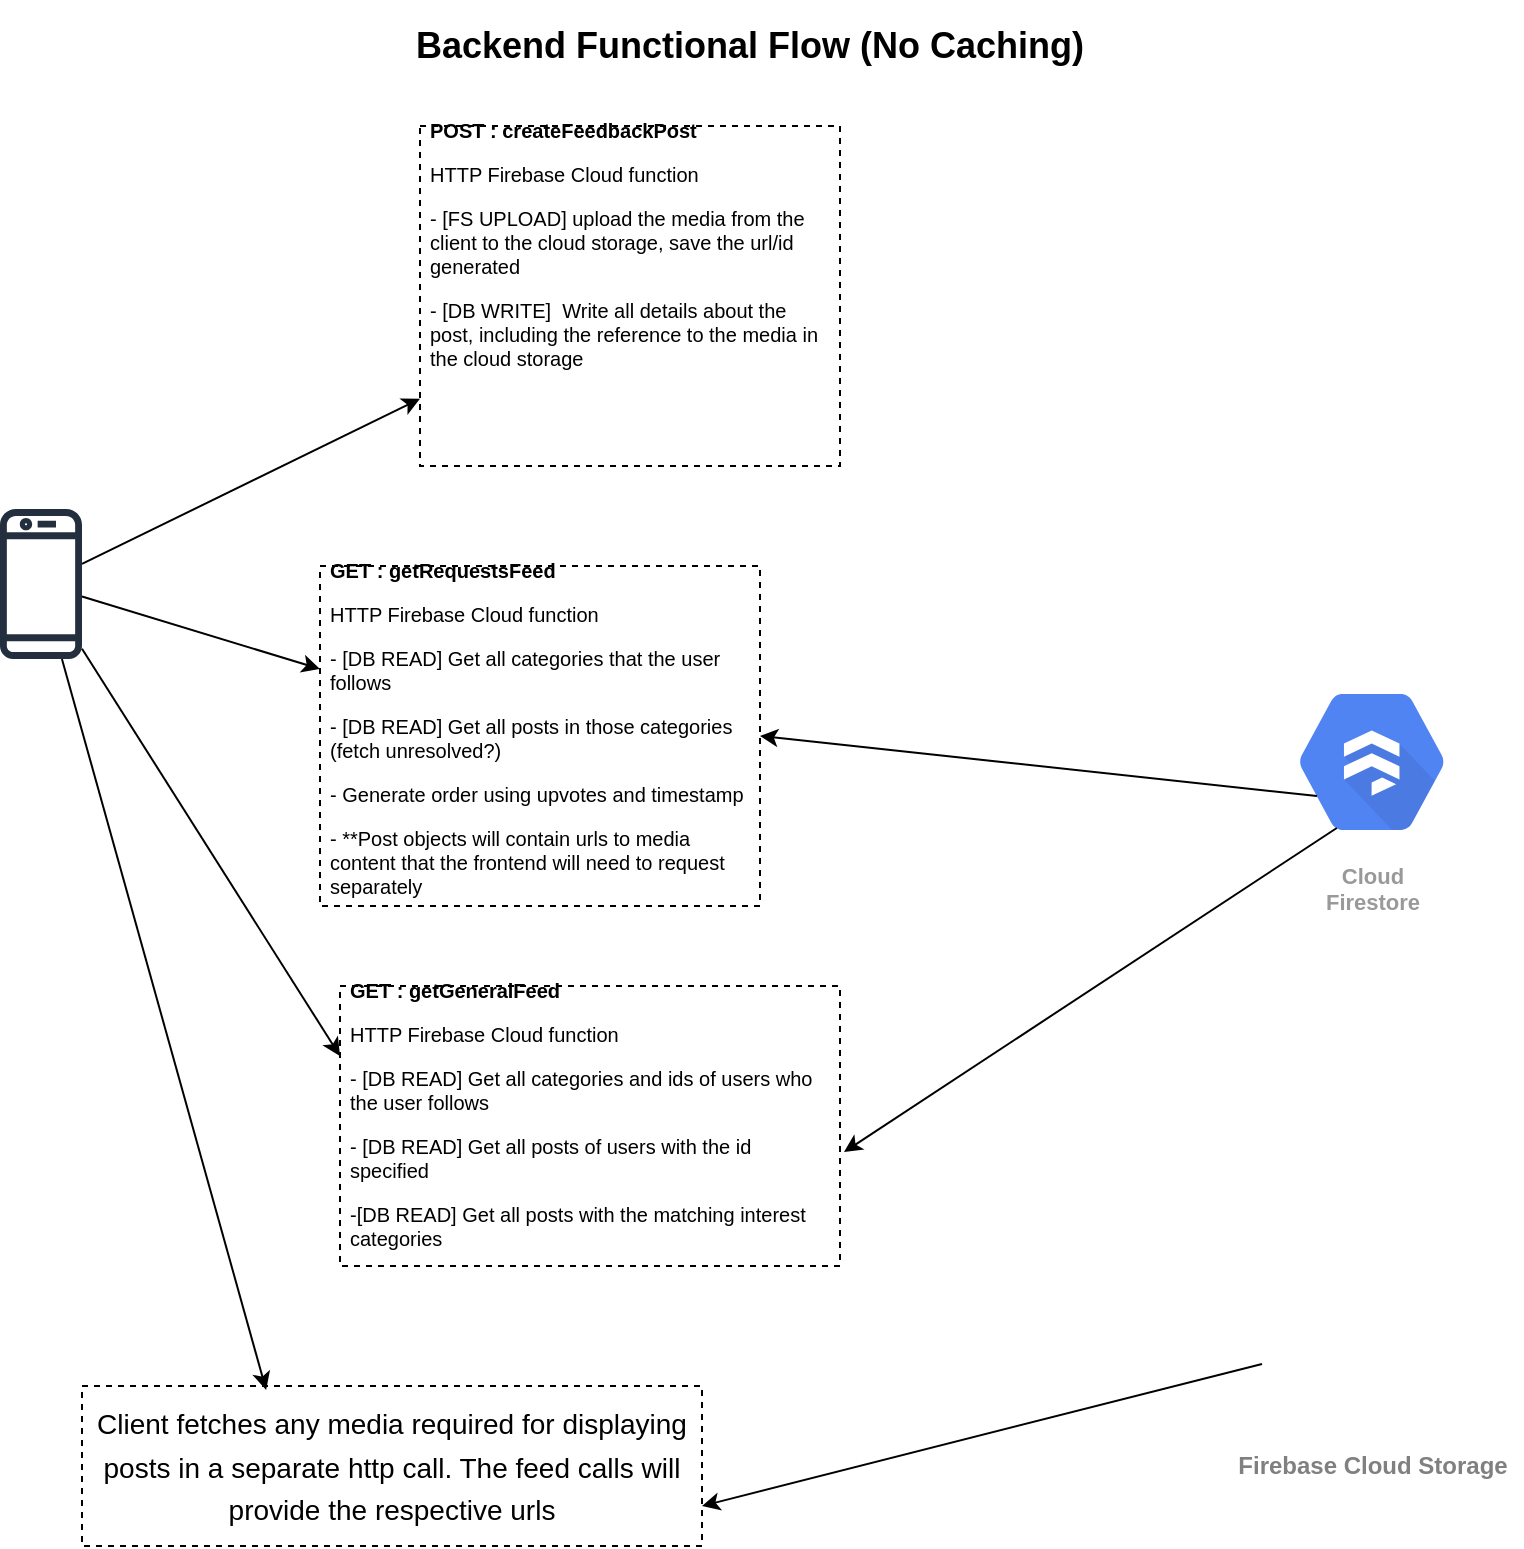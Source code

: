 <mxfile version="13.10.0" type="github">
  <diagram id="5DPtDh1HgJzNSaMUif5g" name="Page-1">
    <mxGraphModel dx="981" dy="548" grid="1" gridSize="10" guides="1" tooltips="1" connect="1" arrows="1" fold="1" page="1" pageScale="1" pageWidth="850" pageHeight="1100" math="0" shadow="0">
      <root>
        <mxCell id="0" />
        <mxCell id="1" parent="0" />
        <mxCell id="DvNGrMA5b_OGX1REUt0T-1" value="" style="outlineConnect=0;fontColor=#232F3E;gradientColor=none;fillColor=#232F3E;strokeColor=none;dashed=0;verticalLabelPosition=bottom;verticalAlign=top;align=center;html=1;fontSize=12;fontStyle=0;aspect=fixed;pointerEvents=1;shape=mxgraph.aws4.mobile_client;" parent="1" vertex="1">
          <mxGeometry x="60" y="290" width="41" height="78" as="geometry" />
        </mxCell>
        <mxCell id="DvNGrMA5b_OGX1REUt0T-2" value="" style="endArrow=classic;html=1;" parent="1" source="DvNGrMA5b_OGX1REUt0T-1" target="DvNGrMA5b_OGX1REUt0T-4" edge="1">
          <mxGeometry width="50" height="50" relative="1" as="geometry">
            <mxPoint x="101" y="290" as="sourcePoint" />
            <mxPoint x="290" y="110" as="targetPoint" />
          </mxGeometry>
        </mxCell>
        <mxCell id="DvNGrMA5b_OGX1REUt0T-4" value="&lt;h1 style=&quot;font-size: 10px&quot;&gt;&lt;font style=&quot;font-size: 10px&quot;&gt;POST : createFeedbackPost&lt;/font&gt;&lt;/h1&gt;&lt;p style=&quot;font-size: 10px&quot;&gt;&lt;font style=&quot;font-size: 10px&quot;&gt;HTTP Firebase Cloud function&lt;/font&gt;&lt;/p&gt;&lt;p style=&quot;font-size: 10px&quot;&gt;- [FS UPLOAD] upload the media from the client to the cloud storage, save the url/id generated&lt;/p&gt;&lt;p style=&quot;font-size: 10px&quot;&gt;- [DB WRITE]&amp;nbsp; Write all details about the post, including the reference to the media in the cloud storage&lt;/p&gt;&lt;p style=&quot;font-size: 10px&quot;&gt;&lt;br&gt;&lt;/p&gt;&lt;p style=&quot;font-size: 10px&quot;&gt;&lt;br&gt;&lt;/p&gt;&lt;p style=&quot;font-size: 13px&quot;&gt;&lt;br&gt;&lt;/p&gt;" style="text;html=1;fillColor=none;spacing=5;spacingTop=-20;whiteSpace=wrap;overflow=hidden;rounded=0;strokeColor=#000000;dashed=1;" parent="1" vertex="1">
          <mxGeometry x="270" y="100" width="210" height="170" as="geometry" />
        </mxCell>
        <mxCell id="DvNGrMA5b_OGX1REUt0T-6" value="Cloud&#xa;Firestore" style="html=1;fillColor=#5184F3;strokeColor=none;verticalAlign=top;labelPosition=center;verticalLabelPosition=bottom;align=center;spacingTop=-6;fontSize=11;fontStyle=1;fontColor=#999999;shape=mxgraph.gcp2.hexIcon;prIcon=cloud_firestore" parent="1" vertex="1">
          <mxGeometry x="691" y="368" width="110" height="100" as="geometry" />
        </mxCell>
        <mxCell id="DvNGrMA5b_OGX1REUt0T-7" value="" style="endArrow=classic;html=1;" parent="1" source="DvNGrMA5b_OGX1REUt0T-1" target="DvNGrMA5b_OGX1REUt0T-8" edge="1">
          <mxGeometry width="50" height="50" relative="1" as="geometry">
            <mxPoint x="380" y="230" as="sourcePoint" />
            <mxPoint x="240" y="329" as="targetPoint" />
          </mxGeometry>
        </mxCell>
        <mxCell id="DvNGrMA5b_OGX1REUt0T-8" value="&lt;h1 style=&quot;font-size: 10px&quot;&gt;&lt;font style=&quot;font-size: 10px&quot;&gt;GET : getRequestsFeed&lt;/font&gt;&lt;/h1&gt;&lt;p style=&quot;font-size: 10px&quot;&gt;&lt;font style=&quot;font-size: 10px&quot;&gt;HTTP Firebase Cloud function&lt;/font&gt;&lt;/p&gt;&lt;p style=&quot;font-size: 10px&quot;&gt;&lt;font style=&quot;font-size: 10px&quot;&gt;- [DB READ] Get all categories that the user follows&lt;/font&gt;&lt;/p&gt;&lt;p style=&quot;font-size: 10px&quot;&gt;&lt;font style=&quot;font-size: 10px&quot;&gt;- [DB READ] Get all posts in those categories&amp;nbsp; (fetch unresolved?)&amp;nbsp;&lt;/font&gt;&lt;/p&gt;&lt;p style=&quot;font-size: 10px&quot;&gt;&lt;font style=&quot;font-size: 10px&quot;&gt;- Generate order using upvotes and timestamp&lt;/font&gt;&lt;/p&gt;&lt;p style=&quot;font-size: 10px&quot;&gt;&lt;font style=&quot;font-size: 10px&quot;&gt;- **Post objects will contain urls to media content that the frontend will need to request separately&amp;nbsp;&lt;/font&gt;&lt;/p&gt;" style="text;html=1;fillColor=none;spacing=5;spacingTop=-20;whiteSpace=wrap;overflow=hidden;rounded=0;strokeColor=#000000;dashed=1;" parent="1" vertex="1">
          <mxGeometry x="220" y="320" width="220" height="170" as="geometry" />
        </mxCell>
        <mxCell id="DvNGrMA5b_OGX1REUt0T-9" value="&lt;h1 style=&quot;font-size: 10px&quot;&gt;&lt;font style=&quot;font-size: 10px&quot;&gt;GET : getGeneralFeed&lt;/font&gt;&lt;/h1&gt;&lt;p style=&quot;font-size: 10px&quot;&gt;&lt;font style=&quot;font-size: 10px&quot;&gt;HTTP Firebase Cloud function&lt;/font&gt;&lt;/p&gt;&lt;p style=&quot;font-size: 10px&quot;&gt;&lt;font style=&quot;font-size: 10px&quot;&gt;- [DB READ] Get all categories and ids of users who the user follows&lt;/font&gt;&lt;/p&gt;&lt;p style=&quot;font-size: 10px&quot;&gt;&lt;font style=&quot;font-size: 10px&quot;&gt;- [DB READ] Get all posts of users with the id specified&lt;/font&gt;&lt;/p&gt;&lt;p style=&quot;font-size: 10px&quot;&gt;&lt;font style=&quot;font-size: 10px&quot;&gt;-[DB READ] Get all posts with the matching interest categories&lt;/font&gt;&lt;/p&gt;&lt;p style=&quot;font-size: 10px&quot;&gt;&lt;br&gt;&lt;/p&gt;" style="text;html=1;fillColor=none;spacing=5;spacingTop=-20;whiteSpace=wrap;overflow=hidden;rounded=0;strokeColor=#000000;dashed=1;" parent="1" vertex="1">
          <mxGeometry x="230" y="530" width="250" height="140" as="geometry" />
        </mxCell>
        <mxCell id="DvNGrMA5b_OGX1REUt0T-10" value="" style="endArrow=classic;html=1;entryX=0;entryY=0.25;entryDx=0;entryDy=0;" parent="1" source="DvNGrMA5b_OGX1REUt0T-1" target="DvNGrMA5b_OGX1REUt0T-9" edge="1">
          <mxGeometry width="50" height="50" relative="1" as="geometry">
            <mxPoint x="380" y="230" as="sourcePoint" />
            <mxPoint x="430" y="180" as="targetPoint" />
          </mxGeometry>
        </mxCell>
        <mxCell id="DvNGrMA5b_OGX1REUt0T-11" value="" style="shape=image;html=1;verticalAlign=top;verticalLabelPosition=bottom;labelBackgroundColor=#ffffff;imageAspect=0;aspect=fixed;image=https://cdn4.iconfinder.com/data/icons/google-i-o-2016/512/google_firebase-2-128.png;dashed=1;strokeColor=#000000;" parent="1" vertex="1">
          <mxGeometry x="691" y="650" width="110" height="110" as="geometry" />
        </mxCell>
        <mxCell id="DvNGrMA5b_OGX1REUt0T-12" value="&lt;font color=&quot;#808080&quot;&gt;&lt;b&gt;Firebase Cloud Storage&lt;/b&gt;&lt;/font&gt;" style="text;html=1;align=center;verticalAlign=middle;resizable=0;points=[];autosize=1;" parent="1" vertex="1">
          <mxGeometry x="671" y="760" width="150" height="20" as="geometry" />
        </mxCell>
        <mxCell id="DvNGrMA5b_OGX1REUt0T-14" value="&lt;h1 style=&quot;font-size: 18px&quot;&gt;&lt;font style=&quot;font-size: 18px&quot;&gt;Backend Functional Flow (No Caching)&lt;/font&gt;&lt;/h1&gt;" style="text;html=1;strokeColor=none;fillColor=none;align=center;verticalAlign=middle;whiteSpace=wrap;rounded=0;dashed=1;fontSize=18;" parent="1" vertex="1">
          <mxGeometry x="230" y="40" width="410" height="40" as="geometry" />
        </mxCell>
        <mxCell id="DvNGrMA5b_OGX1REUt0T-15" value="" style="endArrow=classic;html=1;fontSize=18;exitX=0.25;exitY=0.67;exitDx=0;exitDy=0;exitPerimeter=0;entryX=1;entryY=0.5;entryDx=0;entryDy=0;" parent="1" source="DvNGrMA5b_OGX1REUt0T-6" target="DvNGrMA5b_OGX1REUt0T-8" edge="1">
          <mxGeometry width="50" height="50" relative="1" as="geometry">
            <mxPoint x="450" y="620" as="sourcePoint" />
            <mxPoint x="500" y="570" as="targetPoint" />
          </mxGeometry>
        </mxCell>
        <mxCell id="4N6kk8QebFWthyWx0cZD-1" value="" style="endArrow=classic;html=1;fontSize=18;entryX=1.008;entryY=0.593;entryDx=0;entryDy=0;entryPerimeter=0;exitX=0.34;exitY=0.83;exitDx=0;exitDy=0;exitPerimeter=0;" edge="1" parent="1" source="DvNGrMA5b_OGX1REUt0T-6" target="DvNGrMA5b_OGX1REUt0T-9">
          <mxGeometry width="50" height="50" relative="1" as="geometry">
            <mxPoint x="440" y="560" as="sourcePoint" />
            <mxPoint x="490" y="510" as="targetPoint" />
          </mxGeometry>
        </mxCell>
        <mxCell id="4N6kk8QebFWthyWx0cZD-2" value="&lt;font style=&quot;font-size: 14px&quot;&gt;Client fetches any media required for displaying posts in a separate http call. The feed calls will provide the respective urls&lt;/font&gt;" style="rounded=0;whiteSpace=wrap;html=1;dashed=1;strokeColor=#000000;fontSize=18;" vertex="1" parent="1">
          <mxGeometry x="101" y="730" width="310" height="80" as="geometry" />
        </mxCell>
        <mxCell id="4N6kk8QebFWthyWx0cZD-5" value="" style="endArrow=classic;html=1;fontSize=18;entryX=0.297;entryY=0.025;entryDx=0;entryDy=0;entryPerimeter=0;" edge="1" parent="1" source="DvNGrMA5b_OGX1REUt0T-1" target="4N6kk8QebFWthyWx0cZD-2">
          <mxGeometry width="50" height="50" relative="1" as="geometry">
            <mxPoint x="440" y="350" as="sourcePoint" />
            <mxPoint x="490" y="300" as="targetPoint" />
          </mxGeometry>
        </mxCell>
        <mxCell id="4N6kk8QebFWthyWx0cZD-6" value="" style="endArrow=classic;html=1;fontSize=18;entryX=1;entryY=0.75;entryDx=0;entryDy=0;" edge="1" parent="1" source="DvNGrMA5b_OGX1REUt0T-11" target="4N6kk8QebFWthyWx0cZD-2">
          <mxGeometry width="50" height="50" relative="1" as="geometry">
            <mxPoint x="440" y="480" as="sourcePoint" />
            <mxPoint x="490" y="430" as="targetPoint" />
          </mxGeometry>
        </mxCell>
      </root>
    </mxGraphModel>
  </diagram>
</mxfile>
